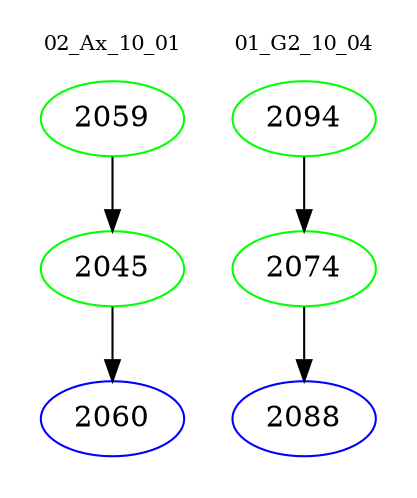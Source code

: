 digraph{
subgraph cluster_0 {
color = white
label = "02_Ax_10_01";
fontsize=10;
T0_2059 [label="2059", color="green"]
T0_2059 -> T0_2045 [color="black"]
T0_2045 [label="2045", color="green"]
T0_2045 -> T0_2060 [color="black"]
T0_2060 [label="2060", color="blue"]
}
subgraph cluster_1 {
color = white
label = "01_G2_10_04";
fontsize=10;
T1_2094 [label="2094", color="green"]
T1_2094 -> T1_2074 [color="black"]
T1_2074 [label="2074", color="green"]
T1_2074 -> T1_2088 [color="black"]
T1_2088 [label="2088", color="blue"]
}
}
